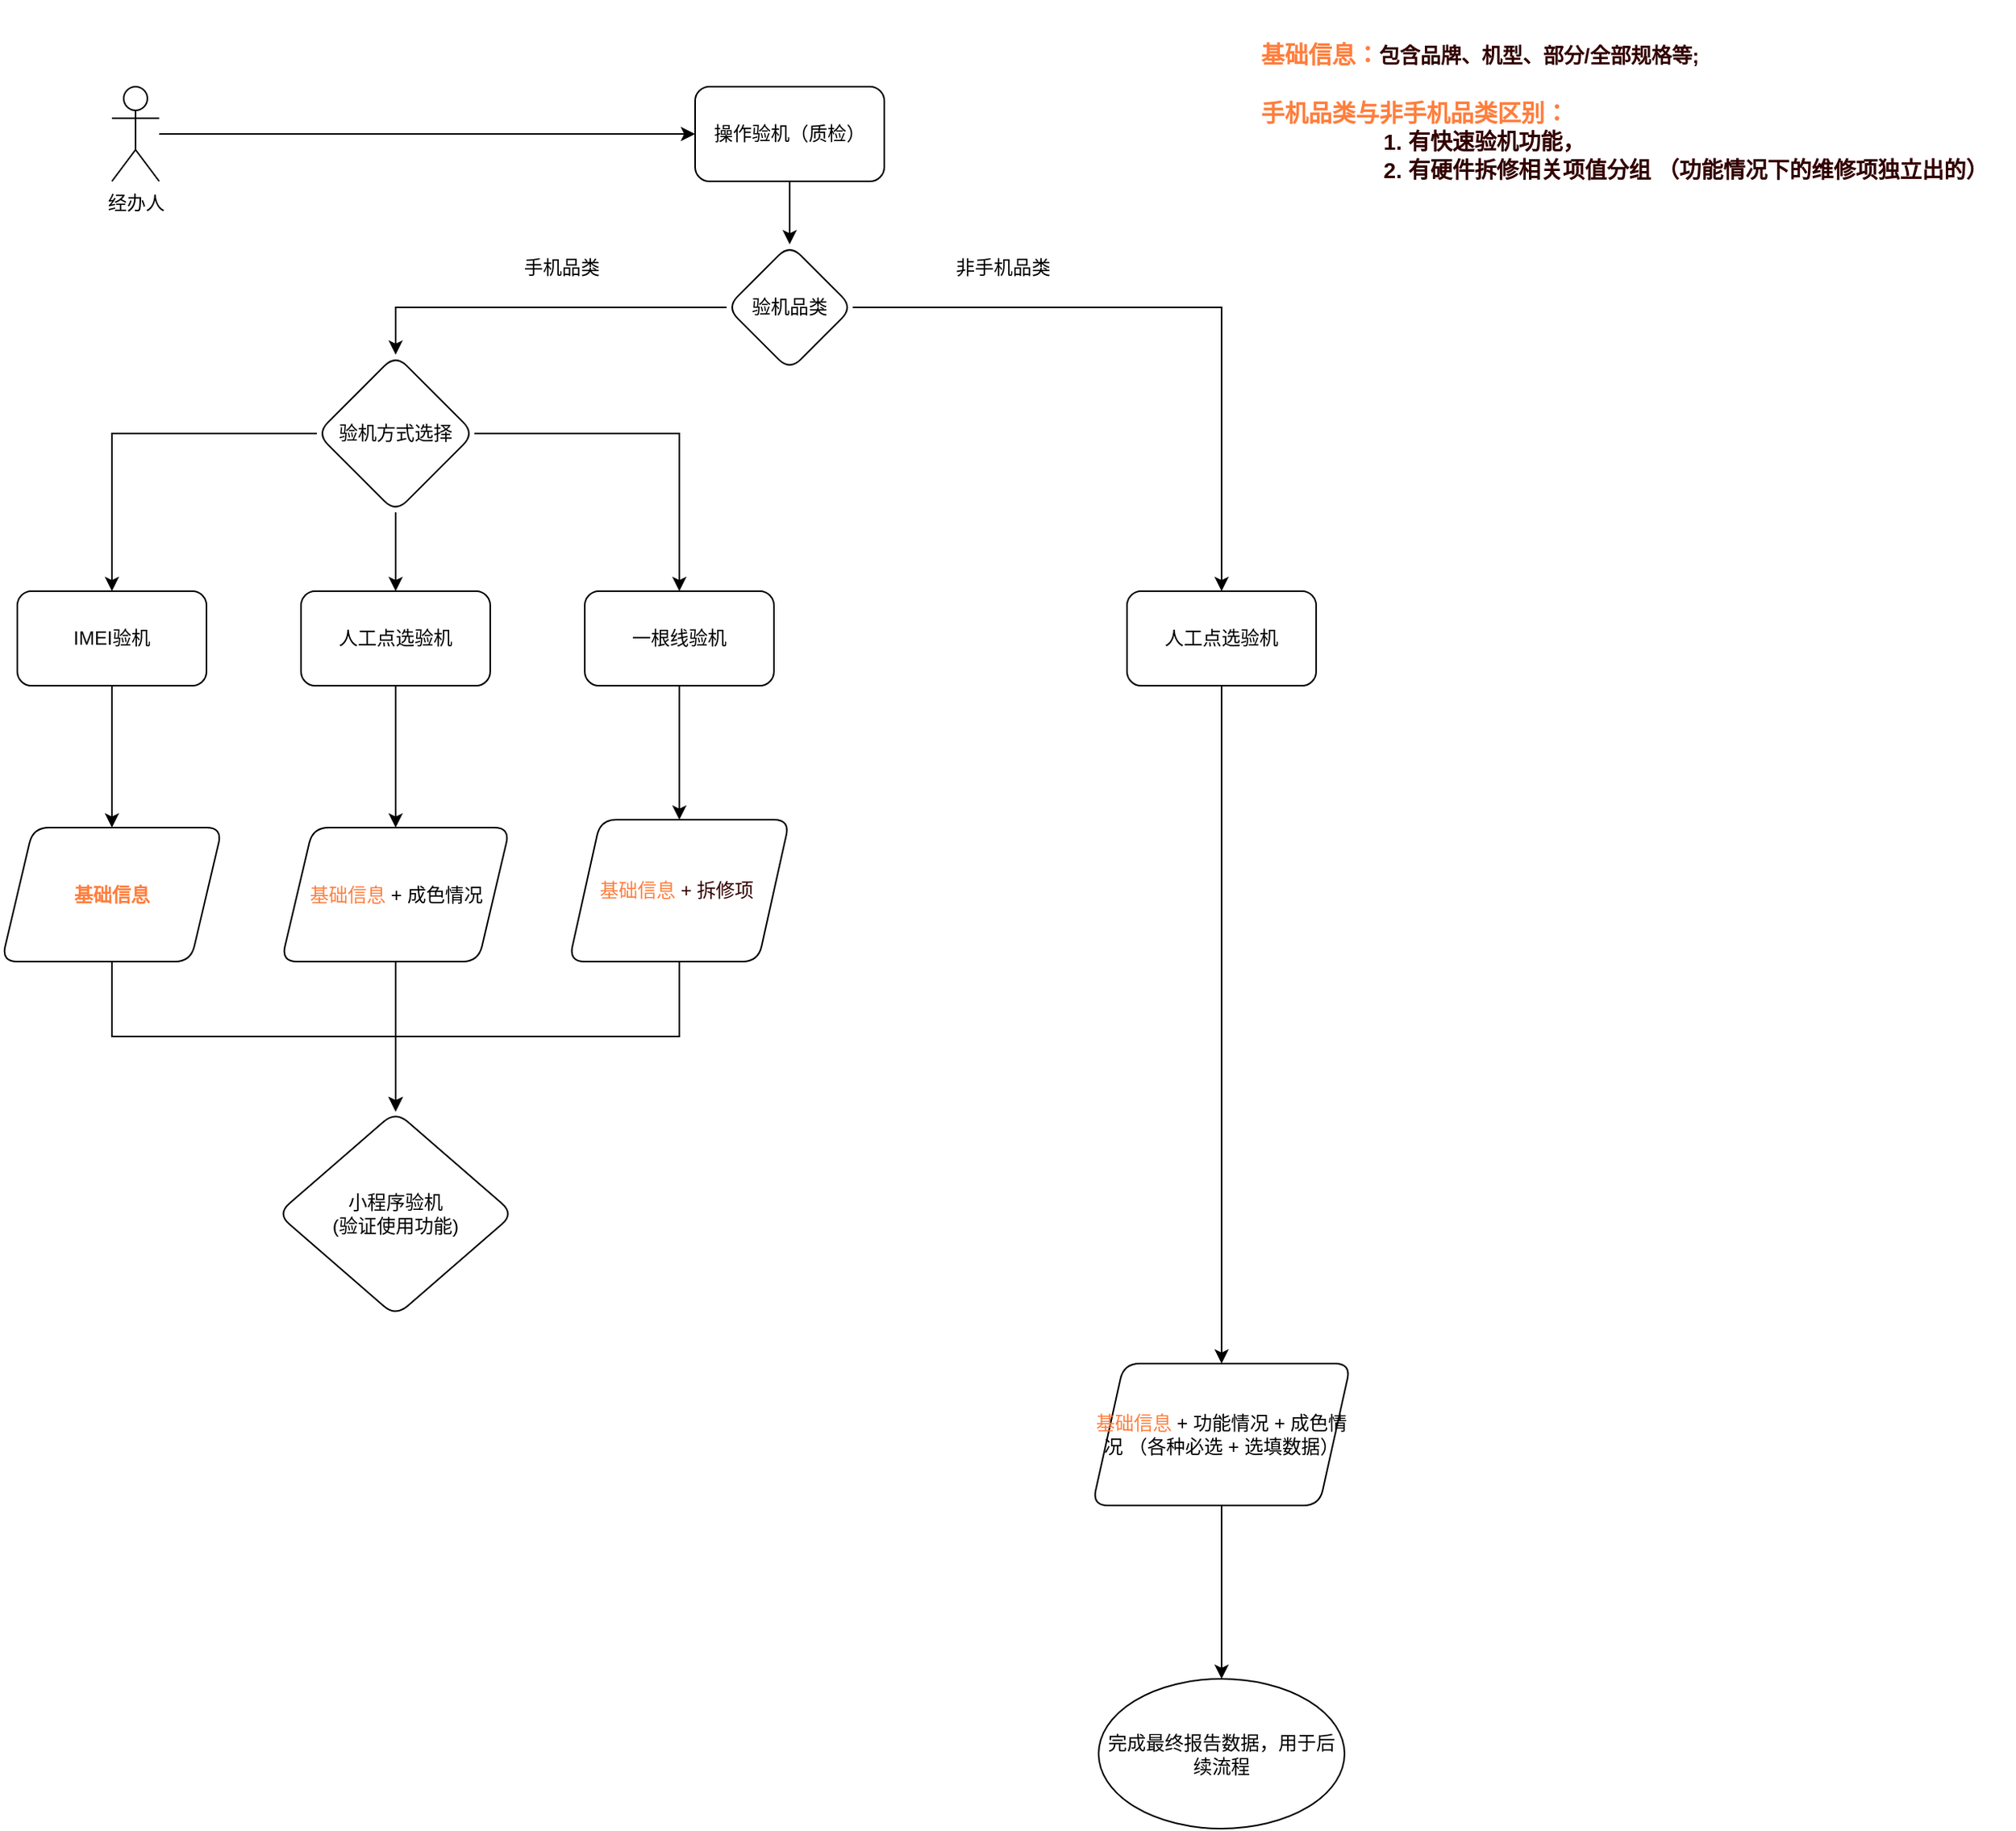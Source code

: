 <mxfile version="20.5.3" type="github">
  <diagram id="C5RBs43oDa-KdzZeNtuy" name="Page-1">
    <mxGraphModel dx="2249" dy="1963" grid="1" gridSize="10" guides="1" tooltips="1" connect="1" arrows="1" fold="1" page="1" pageScale="1" pageWidth="827" pageHeight="1169" math="0" shadow="0">
      <root>
        <mxCell id="WIyWlLk6GJQsqaUBKTNV-0" />
        <mxCell id="WIyWlLk6GJQsqaUBKTNV-1" parent="WIyWlLk6GJQsqaUBKTNV-0" />
        <mxCell id="Kmki1UszGiRmCnC_oXsn-11" value="" style="edgeStyle=orthogonalEdgeStyle;rounded=0;orthogonalLoop=1;jettySize=auto;html=1;" edge="1" parent="WIyWlLk6GJQsqaUBKTNV-1" source="Kmki1UszGiRmCnC_oXsn-3" target="Kmki1UszGiRmCnC_oXsn-10">
          <mxGeometry relative="1" as="geometry" />
        </mxCell>
        <mxCell id="Kmki1UszGiRmCnC_oXsn-3" value="经办人" style="shape=umlActor;verticalLabelPosition=bottom;verticalAlign=top;html=1;outlineConnect=0;" vertex="1" parent="WIyWlLk6GJQsqaUBKTNV-1">
          <mxGeometry x="-230" y="40" width="30" height="60" as="geometry" />
        </mxCell>
        <mxCell id="Kmki1UszGiRmCnC_oXsn-51" value="" style="edgeStyle=orthogonalEdgeStyle;rounded=0;orthogonalLoop=1;jettySize=auto;html=1;" edge="1" parent="WIyWlLk6GJQsqaUBKTNV-1" source="Kmki1UszGiRmCnC_oXsn-10" target="Kmki1UszGiRmCnC_oXsn-50">
          <mxGeometry relative="1" as="geometry" />
        </mxCell>
        <mxCell id="Kmki1UszGiRmCnC_oXsn-10" value="操作验机（质检）" style="rounded=1;whiteSpace=wrap;html=1;verticalAlign=middle;" vertex="1" parent="WIyWlLk6GJQsqaUBKTNV-1">
          <mxGeometry x="140" y="40" width="120" height="60" as="geometry" />
        </mxCell>
        <mxCell id="Kmki1UszGiRmCnC_oXsn-34" value="" style="edgeStyle=orthogonalEdgeStyle;rounded=0;orthogonalLoop=1;jettySize=auto;html=1;" edge="1" parent="WIyWlLk6GJQsqaUBKTNV-1" source="Kmki1UszGiRmCnC_oXsn-31" target="Kmki1UszGiRmCnC_oXsn-33">
          <mxGeometry relative="1" as="geometry" />
        </mxCell>
        <mxCell id="Kmki1UszGiRmCnC_oXsn-38" value="" style="edgeStyle=orthogonalEdgeStyle;rounded=0;orthogonalLoop=1;jettySize=auto;html=1;" edge="1" parent="WIyWlLk6GJQsqaUBKTNV-1" source="Kmki1UszGiRmCnC_oXsn-31" target="Kmki1UszGiRmCnC_oXsn-37">
          <mxGeometry relative="1" as="geometry" />
        </mxCell>
        <mxCell id="Kmki1UszGiRmCnC_oXsn-40" value="" style="edgeStyle=orthogonalEdgeStyle;rounded=0;orthogonalLoop=1;jettySize=auto;html=1;" edge="1" parent="WIyWlLk6GJQsqaUBKTNV-1" source="Kmki1UszGiRmCnC_oXsn-31" target="Kmki1UszGiRmCnC_oXsn-39">
          <mxGeometry relative="1" as="geometry" />
        </mxCell>
        <mxCell id="Kmki1UszGiRmCnC_oXsn-31" value="验机方式选择" style="rhombus;whiteSpace=wrap;html=1;rounded=1;" vertex="1" parent="WIyWlLk6GJQsqaUBKTNV-1">
          <mxGeometry x="-100" y="210" width="100" height="100" as="geometry" />
        </mxCell>
        <mxCell id="Kmki1UszGiRmCnC_oXsn-64" value="" style="edgeStyle=orthogonalEdgeStyle;rounded=0;orthogonalLoop=1;jettySize=auto;html=1;" edge="1" parent="WIyWlLk6GJQsqaUBKTNV-1" source="Kmki1UszGiRmCnC_oXsn-33" target="Kmki1UszGiRmCnC_oXsn-63">
          <mxGeometry relative="1" as="geometry" />
        </mxCell>
        <mxCell id="Kmki1UszGiRmCnC_oXsn-33" value="一根线验机" style="whiteSpace=wrap;html=1;rounded=1;" vertex="1" parent="WIyWlLk6GJQsqaUBKTNV-1">
          <mxGeometry x="70" y="360" width="120" height="60" as="geometry" />
        </mxCell>
        <mxCell id="Kmki1UszGiRmCnC_oXsn-43" style="edgeStyle=orthogonalEdgeStyle;rounded=0;orthogonalLoop=1;jettySize=auto;html=1;exitX=0.5;exitY=1;exitDx=0;exitDy=0;" edge="1" parent="WIyWlLk6GJQsqaUBKTNV-1" source="Kmki1UszGiRmCnC_oXsn-37">
          <mxGeometry relative="1" as="geometry">
            <mxPoint x="-230" y="400" as="targetPoint" />
          </mxGeometry>
        </mxCell>
        <mxCell id="Kmki1UszGiRmCnC_oXsn-62" style="edgeStyle=orthogonalEdgeStyle;rounded=0;orthogonalLoop=1;jettySize=auto;html=1;exitX=0.5;exitY=1;exitDx=0;exitDy=0;" edge="1" parent="WIyWlLk6GJQsqaUBKTNV-1" source="Kmki1UszGiRmCnC_oXsn-37" target="Kmki1UszGiRmCnC_oXsn-60">
          <mxGeometry relative="1" as="geometry" />
        </mxCell>
        <mxCell id="Kmki1UszGiRmCnC_oXsn-37" value="IMEI验机" style="whiteSpace=wrap;html=1;rounded=1;" vertex="1" parent="WIyWlLk6GJQsqaUBKTNV-1">
          <mxGeometry x="-290" y="360" width="120" height="60" as="geometry" />
        </mxCell>
        <mxCell id="Kmki1UszGiRmCnC_oXsn-75" value="" style="edgeStyle=orthogonalEdgeStyle;rounded=0;orthogonalLoop=1;jettySize=auto;html=1;fontSize=12;fontColor=#330000;" edge="1" parent="WIyWlLk6GJQsqaUBKTNV-1" source="Kmki1UszGiRmCnC_oXsn-39" target="Kmki1UszGiRmCnC_oXsn-74">
          <mxGeometry relative="1" as="geometry" />
        </mxCell>
        <mxCell id="Kmki1UszGiRmCnC_oXsn-39" value="人工点选验机" style="whiteSpace=wrap;html=1;rounded=1;" vertex="1" parent="WIyWlLk6GJQsqaUBKTNV-1">
          <mxGeometry x="-110" y="360" width="120" height="60" as="geometry" />
        </mxCell>
        <mxCell id="Kmki1UszGiRmCnC_oXsn-52" style="edgeStyle=orthogonalEdgeStyle;rounded=0;orthogonalLoop=1;jettySize=auto;html=1;exitX=0;exitY=0.5;exitDx=0;exitDy=0;entryX=0.5;entryY=0;entryDx=0;entryDy=0;" edge="1" parent="WIyWlLk6GJQsqaUBKTNV-1" source="Kmki1UszGiRmCnC_oXsn-50" target="Kmki1UszGiRmCnC_oXsn-31">
          <mxGeometry relative="1" as="geometry" />
        </mxCell>
        <mxCell id="Kmki1UszGiRmCnC_oXsn-55" value="" style="edgeStyle=orthogonalEdgeStyle;rounded=0;orthogonalLoop=1;jettySize=auto;html=1;" edge="1" parent="WIyWlLk6GJQsqaUBKTNV-1" source="Kmki1UszGiRmCnC_oXsn-50" target="Kmki1UszGiRmCnC_oXsn-54">
          <mxGeometry relative="1" as="geometry" />
        </mxCell>
        <mxCell id="Kmki1UszGiRmCnC_oXsn-50" value="验机品类" style="rhombus;whiteSpace=wrap;html=1;rounded=1;" vertex="1" parent="WIyWlLk6GJQsqaUBKTNV-1">
          <mxGeometry x="160" y="140" width="80" height="80" as="geometry" />
        </mxCell>
        <mxCell id="Kmki1UszGiRmCnC_oXsn-53" value="手机品类" style="text;html=1;align=center;verticalAlign=middle;resizable=0;points=[];autosize=1;strokeColor=none;fillColor=none;" vertex="1" parent="WIyWlLk6GJQsqaUBKTNV-1">
          <mxGeometry x="20" y="140" width="70" height="30" as="geometry" />
        </mxCell>
        <mxCell id="Kmki1UszGiRmCnC_oXsn-88" style="edgeStyle=orthogonalEdgeStyle;rounded=0;orthogonalLoop=1;jettySize=auto;html=1;exitX=0.5;exitY=1;exitDx=0;exitDy=0;fontSize=12;fontColor=#FF7E3D;" edge="1" parent="WIyWlLk6GJQsqaUBKTNV-1" source="Kmki1UszGiRmCnC_oXsn-54">
          <mxGeometry relative="1" as="geometry">
            <mxPoint x="474" y="410" as="targetPoint" />
          </mxGeometry>
        </mxCell>
        <mxCell id="Kmki1UszGiRmCnC_oXsn-90" value="" style="edgeStyle=orthogonalEdgeStyle;rounded=0;orthogonalLoop=1;jettySize=auto;html=1;fontSize=12;fontColor=#FF7E3D;" edge="1" parent="WIyWlLk6GJQsqaUBKTNV-1" source="Kmki1UszGiRmCnC_oXsn-54" target="Kmki1UszGiRmCnC_oXsn-89">
          <mxGeometry relative="1" as="geometry" />
        </mxCell>
        <mxCell id="Kmki1UszGiRmCnC_oXsn-54" value="人工点选验机" style="whiteSpace=wrap;html=1;rounded=1;" vertex="1" parent="WIyWlLk6GJQsqaUBKTNV-1">
          <mxGeometry x="414" y="360" width="120" height="60" as="geometry" />
        </mxCell>
        <mxCell id="Kmki1UszGiRmCnC_oXsn-56" value="非手机品类" style="text;html=1;align=center;verticalAlign=middle;resizable=0;points=[];autosize=1;strokeColor=none;fillColor=none;" vertex="1" parent="WIyWlLk6GJQsqaUBKTNV-1">
          <mxGeometry x="295" y="140" width="80" height="30" as="geometry" />
        </mxCell>
        <mxCell id="Kmki1UszGiRmCnC_oXsn-79" style="edgeStyle=orthogonalEdgeStyle;rounded=0;orthogonalLoop=1;jettySize=auto;html=1;exitX=0.5;exitY=1;exitDx=0;exitDy=0;fontSize=12;fontColor=#FF7E3D;" edge="1" parent="WIyWlLk6GJQsqaUBKTNV-1" source="Kmki1UszGiRmCnC_oXsn-60" target="Kmki1UszGiRmCnC_oXsn-68">
          <mxGeometry relative="1" as="geometry" />
        </mxCell>
        <mxCell id="Kmki1UszGiRmCnC_oXsn-60" value="&lt;b style=&quot;font-size: 12px; text-align: left; background-color: initial;&quot;&gt;&lt;font color=&quot;#ff7e3d&quot; style=&quot;font-size: 12px;&quot;&gt;基础信息&lt;/font&gt;&lt;/b&gt;" style="shape=parallelogram;perimeter=parallelogramPerimeter;whiteSpace=wrap;html=1;fixedSize=1;rounded=1;fontSize=12;" vertex="1" parent="WIyWlLk6GJQsqaUBKTNV-1">
          <mxGeometry x="-300" y="510" width="140" height="85" as="geometry" />
        </mxCell>
        <mxCell id="Kmki1UszGiRmCnC_oXsn-106" style="edgeStyle=orthogonalEdgeStyle;rounded=0;orthogonalLoop=1;jettySize=auto;html=1;exitX=0.5;exitY=1;exitDx=0;exitDy=0;fontSize=12;fontColor=#330000;" edge="1" parent="WIyWlLk6GJQsqaUBKTNV-1" source="Kmki1UszGiRmCnC_oXsn-63" target="Kmki1UszGiRmCnC_oXsn-68">
          <mxGeometry relative="1" as="geometry" />
        </mxCell>
        <mxCell id="Kmki1UszGiRmCnC_oXsn-63" value="&lt;h4 style=&quot;text-align: left; font-size: 12px;&quot;&gt;&lt;span style=&quot;font-size: 12px; font-weight: normal;&quot;&gt;&lt;font style=&quot;font-size: 12px;&quot; color=&quot;#ff7e3d&quot;&gt;基础信息 &lt;/font&gt;&lt;font color=&quot;#330000&quot; style=&quot;font-size: 12px;&quot;&gt;+&amp;nbsp;拆修项&lt;/font&gt;&lt;font style=&quot;font-size: 12px;&quot; color=&quot;#ff7e3d&quot;&gt;&amp;nbsp;&lt;/font&gt;&lt;/span&gt;&lt;/h4&gt;" style="shape=parallelogram;perimeter=parallelogramPerimeter;whiteSpace=wrap;html=1;fixedSize=1;rounded=1;fontSize=12;" vertex="1" parent="WIyWlLk6GJQsqaUBKTNV-1">
          <mxGeometry x="60" y="505" width="140" height="90" as="geometry" />
        </mxCell>
        <mxCell id="Kmki1UszGiRmCnC_oXsn-65" value="&lt;h4 style=&quot;&quot;&gt;&lt;b style=&quot;&quot;&gt;&lt;font color=&quot;#ff7e3d&quot; style=&quot;font-size: 15px;&quot;&gt;基础信息：&lt;/font&gt;&lt;font color=&quot;#330000&quot; style=&quot;font-size: 13px;&quot;&gt;包含品牌、机型、部分/全部规格等;&lt;/font&gt;&lt;/b&gt;&lt;/h4&gt;&lt;div style=&quot;&quot;&gt;&lt;b style=&quot;&quot;&gt;&lt;font color=&quot;#ff7e3d&quot; style=&quot;font-size: 15px;&quot;&gt;手机品类与非手机品类区别：&lt;/font&gt;&lt;/b&gt;&lt;/div&gt;&lt;div style=&quot;&quot;&gt;&lt;b style=&quot;&quot;&gt;&lt;font color=&quot;#330000&quot; style=&quot;font-size: 14px;&quot;&gt;&amp;nbsp; &amp;nbsp; &amp;nbsp; &amp;nbsp; &amp;nbsp; &amp;nbsp; &amp;nbsp; &amp;nbsp; &amp;nbsp; &amp;nbsp; 1.&amp;nbsp;有快速验机功能，&amp;nbsp;&lt;/font&gt;&lt;/b&gt;&lt;/div&gt;&lt;div style=&quot;&quot;&gt;&lt;b style=&quot;&quot;&gt;&lt;font color=&quot;#330000&quot; style=&quot;font-size: 14px;&quot;&gt;&amp;nbsp; &amp;nbsp; &amp;nbsp; &amp;nbsp; &amp;nbsp; &amp;nbsp; &amp;nbsp; &amp;nbsp; &amp;nbsp; &amp;nbsp; 2.&amp;nbsp;有硬件拆修相关项值分组 （功能情况下的维修项独立出的）&lt;/font&gt;&lt;/b&gt;&lt;/div&gt;&lt;div style=&quot;&quot;&gt;&lt;b style=&quot;&quot;&gt;&lt;font color=&quot;#330000&quot; style=&quot;font-size: 14px;&quot;&gt;&amp;nbsp; &amp;nbsp; &amp;nbsp; &amp;nbsp; &amp;nbsp; &amp;nbsp; &amp;nbsp; &amp;nbsp; &amp;nbsp; &amp;nbsp;&amp;nbsp;&lt;/font&gt;&lt;/b&gt;&lt;/div&gt;" style="text;html=1;align=left;verticalAlign=middle;resizable=0;points=[];autosize=1;strokeColor=none;fillColor=none;fontSize=15;" vertex="1" parent="WIyWlLk6GJQsqaUBKTNV-1">
          <mxGeometry x="497" y="-15" width="480" height="140" as="geometry" />
        </mxCell>
        <mxCell id="Kmki1UszGiRmCnC_oXsn-68" value="小程序验机&lt;br&gt;(验证使用功能)" style="rhombus;whiteSpace=wrap;html=1;rounded=1;" vertex="1" parent="WIyWlLk6GJQsqaUBKTNV-1">
          <mxGeometry x="-125" y="690" width="150" height="130" as="geometry" />
        </mxCell>
        <mxCell id="Kmki1UszGiRmCnC_oXsn-76" value="" style="edgeStyle=orthogonalEdgeStyle;rounded=0;orthogonalLoop=1;jettySize=auto;html=1;fontSize=12;fontColor=#FF7E3D;" edge="1" parent="WIyWlLk6GJQsqaUBKTNV-1" source="Kmki1UszGiRmCnC_oXsn-74" target="Kmki1UszGiRmCnC_oXsn-68">
          <mxGeometry relative="1" as="geometry" />
        </mxCell>
        <mxCell id="Kmki1UszGiRmCnC_oXsn-74" value="&lt;font color=&quot;#ff7e3d&quot;&gt;基础信息&lt;/font&gt; +&amp;nbsp;成色情况" style="shape=parallelogram;perimeter=parallelogramPerimeter;whiteSpace=wrap;html=1;fixedSize=1;rounded=1;" vertex="1" parent="WIyWlLk6GJQsqaUBKTNV-1">
          <mxGeometry x="-122.5" y="510" width="145" height="85" as="geometry" />
        </mxCell>
        <mxCell id="Kmki1UszGiRmCnC_oXsn-100" value="" style="edgeStyle=orthogonalEdgeStyle;rounded=0;orthogonalLoop=1;jettySize=auto;html=1;fontSize=12;fontColor=#FF7E3D;" edge="1" parent="WIyWlLk6GJQsqaUBKTNV-1" source="Kmki1UszGiRmCnC_oXsn-89" target="Kmki1UszGiRmCnC_oXsn-99">
          <mxGeometry relative="1" as="geometry" />
        </mxCell>
        <mxCell id="Kmki1UszGiRmCnC_oXsn-89" value="&lt;font color=&quot;#ff7e3d&quot;&gt;基础信息 &lt;/font&gt;+&amp;nbsp;功能情况 +&amp;nbsp;成色情况 （各种必选 +&amp;nbsp;选填数据）" style="shape=parallelogram;perimeter=parallelogramPerimeter;whiteSpace=wrap;html=1;fixedSize=1;rounded=1;align=center;verticalAlign=middle;" vertex="1" parent="WIyWlLk6GJQsqaUBKTNV-1">
          <mxGeometry x="392" y="850" width="164" height="90" as="geometry" />
        </mxCell>
        <mxCell id="Kmki1UszGiRmCnC_oXsn-99" value="完成最终报告数据，用于后续流程" style="ellipse;whiteSpace=wrap;html=1;rounded=1;" vertex="1" parent="WIyWlLk6GJQsqaUBKTNV-1">
          <mxGeometry x="396" y="1050" width="156" height="95" as="geometry" />
        </mxCell>
      </root>
    </mxGraphModel>
  </diagram>
</mxfile>
